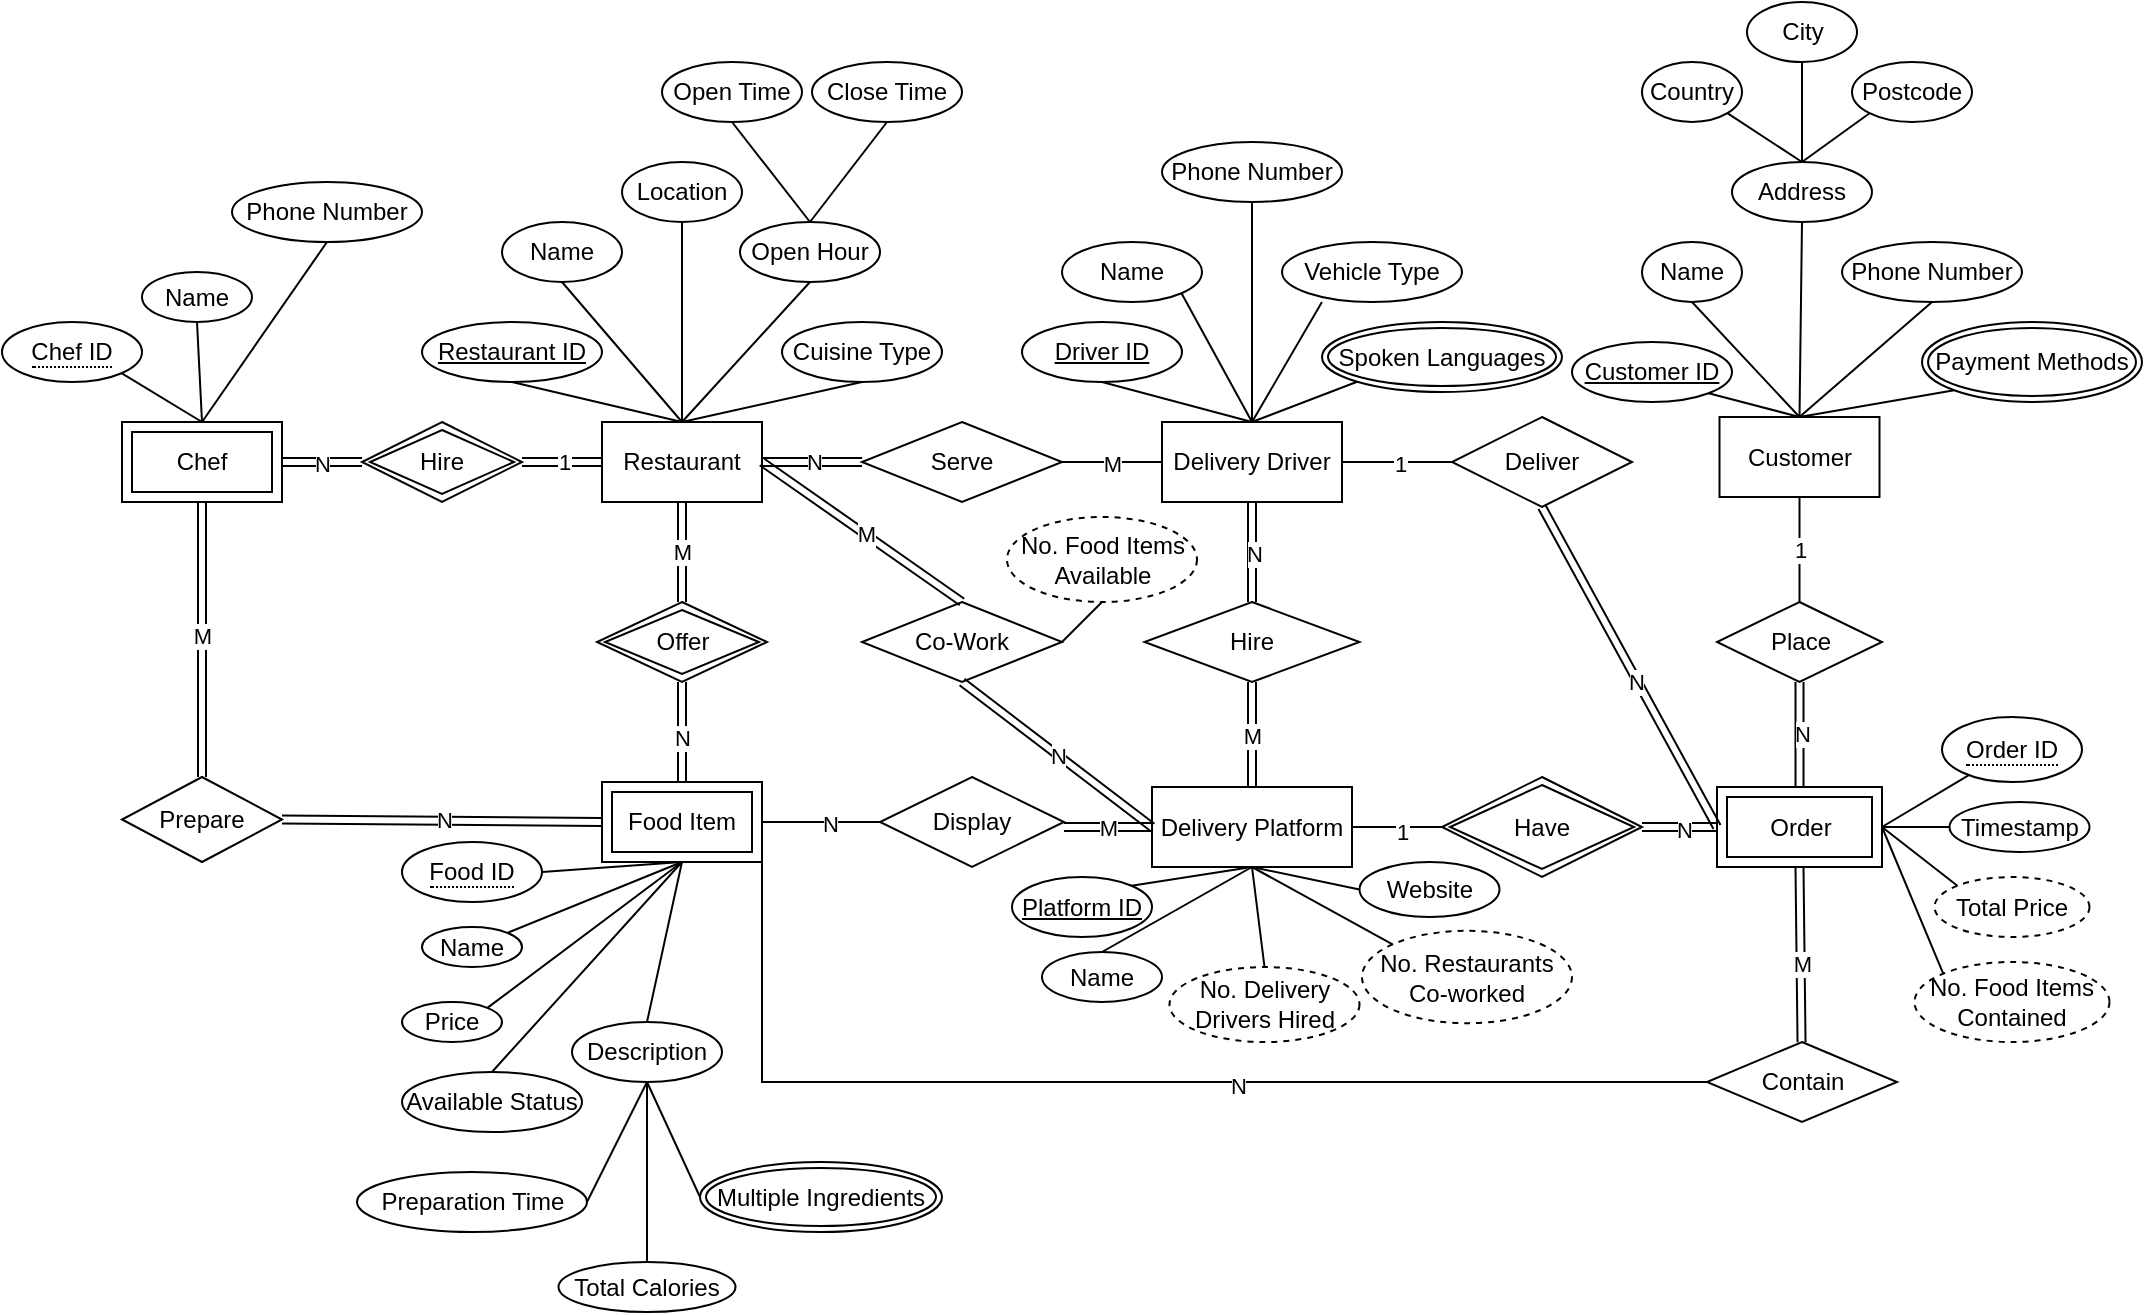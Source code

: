 <mxfile version="26.1.0">
  <diagram id="R2lEEEUBdFMjLlhIrx00" name="Page-1">
    <mxGraphModel dx="2035" dy="2336" grid="1" gridSize="10" guides="1" tooltips="1" connect="1" arrows="1" fold="1" page="1" pageScale="1" pageWidth="850" pageHeight="1100" math="0" shadow="0" extFonts="Permanent Marker^https://fonts.googleapis.com/css?family=Permanent+Marker">
      <root>
        <mxCell id="0" />
        <mxCell id="1" parent="0" />
        <mxCell id="yToo7iNsDytctImGD7yL-1" value="Delivery Driver" style="whiteSpace=wrap;html=1;align=center;" vertex="1" parent="1">
          <mxGeometry x="520" y="160" width="90" height="40" as="geometry" />
        </mxCell>
        <mxCell id="yToo7iNsDytctImGD7yL-2" value="Restaurant" style="whiteSpace=wrap;html=1;align=center;" vertex="1" parent="1">
          <mxGeometry x="240" y="160" width="80" height="40" as="geometry" />
        </mxCell>
        <mxCell id="yToo7iNsDytctImGD7yL-3" value="Customer" style="whiteSpace=wrap;html=1;align=center;" vertex="1" parent="1">
          <mxGeometry x="798.75" y="157.5" width="80" height="40" as="geometry" />
        </mxCell>
        <mxCell id="yToo7iNsDytctImGD7yL-8" value="Serve" style="shape=rhombus;perimeter=rhombusPerimeter;whiteSpace=wrap;html=1;align=center;" vertex="1" parent="1">
          <mxGeometry x="370" y="160" width="100" height="40" as="geometry" />
        </mxCell>
        <mxCell id="yToo7iNsDytctImGD7yL-9" value="" style="shape=link;html=1;rounded=0;entryX=1;entryY=0.5;entryDx=0;entryDy=0;" edge="1" parent="1" source="yToo7iNsDytctImGD7yL-8" target="yToo7iNsDytctImGD7yL-2">
          <mxGeometry relative="1" as="geometry">
            <mxPoint x="420" y="480" as="sourcePoint" />
            <mxPoint x="580" y="480" as="targetPoint" />
          </mxGeometry>
        </mxCell>
        <mxCell id="yToo7iNsDytctImGD7yL-11" value="N" style="edgeLabel;html=1;align=center;verticalAlign=middle;resizable=0;points=[];" vertex="1" connectable="0" parent="yToo7iNsDytctImGD7yL-9">
          <mxGeometry x="-0.028" y="-1" relative="1" as="geometry">
            <mxPoint y="1" as="offset" />
          </mxGeometry>
        </mxCell>
        <mxCell id="yToo7iNsDytctImGD7yL-12" value="" style="endArrow=none;html=1;rounded=0;exitX=1;exitY=0.5;exitDx=0;exitDy=0;entryX=0;entryY=0.5;entryDx=0;entryDy=0;" edge="1" parent="1" source="yToo7iNsDytctImGD7yL-8" target="yToo7iNsDytctImGD7yL-1">
          <mxGeometry relative="1" as="geometry">
            <mxPoint x="310" y="300" as="sourcePoint" />
            <mxPoint x="470" y="300" as="targetPoint" />
          </mxGeometry>
        </mxCell>
        <mxCell id="yToo7iNsDytctImGD7yL-14" value="M" style="edgeLabel;html=1;align=center;verticalAlign=middle;resizable=0;points=[];" vertex="1" connectable="0" parent="yToo7iNsDytctImGD7yL-12">
          <mxGeometry x="0.005" y="-1" relative="1" as="geometry">
            <mxPoint as="offset" />
          </mxGeometry>
        </mxCell>
        <mxCell id="yToo7iNsDytctImGD7yL-15" value="Delivery Platform" style="whiteSpace=wrap;html=1;align=center;" vertex="1" parent="1">
          <mxGeometry x="515" y="342.5" width="100" height="40" as="geometry" />
        </mxCell>
        <mxCell id="yToo7iNsDytctImGD7yL-16" value="Hire" style="shape=rhombus;perimeter=rhombusPerimeter;whiteSpace=wrap;html=1;align=center;" vertex="1" parent="1">
          <mxGeometry x="511.25" y="250" width="107.5" height="40" as="geometry" />
        </mxCell>
        <mxCell id="yToo7iNsDytctImGD7yL-18" value="" style="shape=link;html=1;rounded=0;entryX=0.5;entryY=0;entryDx=0;entryDy=0;exitX=0.5;exitY=1;exitDx=0;exitDy=0;" edge="1" parent="1" source="yToo7iNsDytctImGD7yL-16" target="yToo7iNsDytctImGD7yL-15">
          <mxGeometry relative="1" as="geometry">
            <mxPoint x="400" y="290" as="sourcePoint" />
            <mxPoint x="560" y="290" as="targetPoint" />
          </mxGeometry>
        </mxCell>
        <mxCell id="yToo7iNsDytctImGD7yL-25" value="M" style="edgeLabel;html=1;align=center;verticalAlign=middle;resizable=0;points=[];" vertex="1" connectable="0" parent="yToo7iNsDytctImGD7yL-18">
          <mxGeometry x="0.014" relative="1" as="geometry">
            <mxPoint as="offset" />
          </mxGeometry>
        </mxCell>
        <mxCell id="yToo7iNsDytctImGD7yL-22" value="" style="shape=link;html=1;rounded=0;entryX=0.5;entryY=1;entryDx=0;entryDy=0;exitX=0.5;exitY=0;exitDx=0;exitDy=0;" edge="1" parent="1" source="yToo7iNsDytctImGD7yL-16" target="yToo7iNsDytctImGD7yL-1">
          <mxGeometry relative="1" as="geometry">
            <mxPoint x="330" y="310" as="sourcePoint" />
            <mxPoint x="490" y="310" as="targetPoint" />
          </mxGeometry>
        </mxCell>
        <mxCell id="yToo7iNsDytctImGD7yL-26" value="N" style="edgeLabel;html=1;align=center;verticalAlign=middle;resizable=0;points=[];" vertex="1" connectable="0" parent="yToo7iNsDytctImGD7yL-22">
          <mxGeometry x="-0.032" y="-1" relative="1" as="geometry">
            <mxPoint as="offset" />
          </mxGeometry>
        </mxCell>
        <mxCell id="yToo7iNsDytctImGD7yL-28" value="Co-Work" style="shape=rhombus;perimeter=rhombusPerimeter;whiteSpace=wrap;html=1;align=center;" vertex="1" parent="1">
          <mxGeometry x="370" y="250" width="100" height="40" as="geometry" />
        </mxCell>
        <mxCell id="yToo7iNsDytctImGD7yL-29" value="" style="shape=link;html=1;rounded=0;entryX=0;entryY=0.5;entryDx=0;entryDy=0;exitX=0.5;exitY=1;exitDx=0;exitDy=0;" edge="1" parent="1" source="yToo7iNsDytctImGD7yL-28" target="yToo7iNsDytctImGD7yL-15">
          <mxGeometry relative="1" as="geometry">
            <mxPoint x="410" y="340" as="sourcePoint" />
            <mxPoint x="570" y="340" as="targetPoint" />
          </mxGeometry>
        </mxCell>
        <mxCell id="yToo7iNsDytctImGD7yL-31" value="N" style="edgeLabel;html=1;align=center;verticalAlign=middle;resizable=0;points=[];" vertex="1" connectable="0" parent="yToo7iNsDytctImGD7yL-29">
          <mxGeometry x="0.011" relative="1" as="geometry">
            <mxPoint as="offset" />
          </mxGeometry>
        </mxCell>
        <mxCell id="yToo7iNsDytctImGD7yL-32" value="" style="shape=link;html=1;rounded=0;entryX=1;entryY=0.5;entryDx=0;entryDy=0;exitX=0.5;exitY=0;exitDx=0;exitDy=0;" edge="1" parent="1" source="yToo7iNsDytctImGD7yL-28" target="yToo7iNsDytctImGD7yL-2">
          <mxGeometry relative="1" as="geometry">
            <mxPoint x="330" y="439.55" as="sourcePoint" />
            <mxPoint x="490" y="439.55" as="targetPoint" />
          </mxGeometry>
        </mxCell>
        <mxCell id="yToo7iNsDytctImGD7yL-34" value="M" style="edgeLabel;html=1;align=center;verticalAlign=middle;resizable=0;points=[];" vertex="1" connectable="0" parent="yToo7iNsDytctImGD7yL-32">
          <mxGeometry x="-0.037" y="-1" relative="1" as="geometry">
            <mxPoint as="offset" />
          </mxGeometry>
        </mxCell>
        <mxCell id="yToo7iNsDytctImGD7yL-36" value="Place" style="shape=rhombus;perimeter=rhombusPerimeter;whiteSpace=wrap;html=1;align=center;" vertex="1" parent="1">
          <mxGeometry x="797.5" y="250" width="82.5" height="40" as="geometry" />
        </mxCell>
        <mxCell id="yToo7iNsDytctImGD7yL-37" value="Order" style="shape=ext;margin=3;double=1;whiteSpace=wrap;html=1;align=center;" vertex="1" parent="1">
          <mxGeometry x="797.5" y="342.5" width="82.5" height="40" as="geometry" />
        </mxCell>
        <mxCell id="yToo7iNsDytctImGD7yL-38" value="Have" style="shape=rhombus;double=1;perimeter=rhombusPerimeter;whiteSpace=wrap;html=1;align=center;" vertex="1" parent="1">
          <mxGeometry x="660" y="337.5" width="100" height="50" as="geometry" />
        </mxCell>
        <mxCell id="yToo7iNsDytctImGD7yL-39" value="" style="endArrow=none;html=1;rounded=0;entryX=0.5;entryY=1;entryDx=0;entryDy=0;exitX=0.5;exitY=0;exitDx=0;exitDy=0;" edge="1" parent="1" source="yToo7iNsDytctImGD7yL-36" target="yToo7iNsDytctImGD7yL-3">
          <mxGeometry relative="1" as="geometry">
            <mxPoint x="490" y="340" as="sourcePoint" />
            <mxPoint x="650" y="340" as="targetPoint" />
          </mxGeometry>
        </mxCell>
        <mxCell id="yToo7iNsDytctImGD7yL-41" value="1" style="edgeLabel;html=1;align=center;verticalAlign=middle;resizable=0;points=[];" vertex="1" connectable="0" parent="yToo7iNsDytctImGD7yL-39">
          <mxGeometry x="-0.168" y="-2" relative="1" as="geometry">
            <mxPoint x="-2" y="-4" as="offset" />
          </mxGeometry>
        </mxCell>
        <mxCell id="yToo7iNsDytctImGD7yL-42" value="" style="shape=link;html=1;rounded=0;entryX=0.5;entryY=0;entryDx=0;entryDy=0;exitX=0.5;exitY=1;exitDx=0;exitDy=0;" edge="1" parent="1" source="yToo7iNsDytctImGD7yL-36" target="yToo7iNsDytctImGD7yL-37">
          <mxGeometry relative="1" as="geometry">
            <mxPoint x="490" y="340" as="sourcePoint" />
            <mxPoint x="650" y="340" as="targetPoint" />
          </mxGeometry>
        </mxCell>
        <mxCell id="yToo7iNsDytctImGD7yL-44" value="N" style="edgeLabel;html=1;align=center;verticalAlign=middle;resizable=0;points=[];" vertex="1" connectable="0" parent="yToo7iNsDytctImGD7yL-42">
          <mxGeometry x="-0.009" y="1" relative="1" as="geometry">
            <mxPoint as="offset" />
          </mxGeometry>
        </mxCell>
        <mxCell id="yToo7iNsDytctImGD7yL-45" value="" style="shape=link;html=1;rounded=0;entryX=0;entryY=0.5;entryDx=0;entryDy=0;exitX=1;exitY=0.5;exitDx=0;exitDy=0;" edge="1" parent="1" source="yToo7iNsDytctImGD7yL-38" target="yToo7iNsDytctImGD7yL-37">
          <mxGeometry relative="1" as="geometry">
            <mxPoint x="490" y="340" as="sourcePoint" />
            <mxPoint x="650" y="340" as="targetPoint" />
          </mxGeometry>
        </mxCell>
        <mxCell id="yToo7iNsDytctImGD7yL-47" value="N" style="edgeLabel;html=1;align=center;verticalAlign=middle;resizable=0;points=[];" vertex="1" connectable="0" parent="yToo7iNsDytctImGD7yL-45">
          <mxGeometry x="0.101" y="-1" relative="1" as="geometry">
            <mxPoint as="offset" />
          </mxGeometry>
        </mxCell>
        <mxCell id="yToo7iNsDytctImGD7yL-51" value="" style="endArrow=none;html=1;rounded=0;entryX=1;entryY=0.5;entryDx=0;entryDy=0;exitX=0;exitY=0.5;exitDx=0;exitDy=0;" edge="1" parent="1" source="yToo7iNsDytctImGD7yL-38" target="yToo7iNsDytctImGD7yL-15">
          <mxGeometry relative="1" as="geometry">
            <mxPoint x="490" y="340" as="sourcePoint" />
            <mxPoint x="650" y="340" as="targetPoint" />
          </mxGeometry>
        </mxCell>
        <mxCell id="yToo7iNsDytctImGD7yL-53" value="1" style="edgeLabel;html=1;align=center;verticalAlign=middle;resizable=0;points=[];" vertex="1" connectable="0" parent="yToo7iNsDytctImGD7yL-51">
          <mxGeometry x="-0.099" y="2" relative="1" as="geometry">
            <mxPoint as="offset" />
          </mxGeometry>
        </mxCell>
        <mxCell id="yToo7iNsDytctImGD7yL-58" value="Food Item" style="shape=ext;margin=3;double=1;whiteSpace=wrap;html=1;align=center;" vertex="1" parent="1">
          <mxGeometry x="240" y="340" width="80" height="40" as="geometry" />
        </mxCell>
        <mxCell id="yToo7iNsDytctImGD7yL-59" value="Contain" style="shape=rhombus;perimeter=rhombusPerimeter;whiteSpace=wrap;html=1;align=center;" vertex="1" parent="1">
          <mxGeometry x="792.5" y="470" width="95" height="40" as="geometry" />
        </mxCell>
        <mxCell id="yToo7iNsDytctImGD7yL-60" value="" style="endArrow=none;html=1;rounded=0;entryX=1;entryY=0.5;entryDx=0;entryDy=0;exitX=0;exitY=0.5;exitDx=0;exitDy=0;" edge="1" parent="1" source="yToo7iNsDytctImGD7yL-59" target="yToo7iNsDytctImGD7yL-58">
          <mxGeometry relative="1" as="geometry">
            <mxPoint x="460" y="340" as="sourcePoint" />
            <mxPoint x="620" y="340" as="targetPoint" />
            <Array as="points">
              <mxPoint x="320" y="490" />
            </Array>
          </mxGeometry>
        </mxCell>
        <mxCell id="yToo7iNsDytctImGD7yL-111" value="N" style="edgeLabel;html=1;align=center;verticalAlign=middle;resizable=0;points=[];" vertex="1" connectable="0" parent="yToo7iNsDytctImGD7yL-60">
          <mxGeometry x="-0.222" y="2" relative="1" as="geometry">
            <mxPoint as="offset" />
          </mxGeometry>
        </mxCell>
        <mxCell id="yToo7iNsDytctImGD7yL-64" value="" style="shape=link;html=1;rounded=0;entryX=0.5;entryY=1;entryDx=0;entryDy=0;" edge="1" parent="1" source="yToo7iNsDytctImGD7yL-59" target="yToo7iNsDytctImGD7yL-37">
          <mxGeometry relative="1" as="geometry">
            <mxPoint x="460" y="340" as="sourcePoint" />
            <mxPoint x="620" y="340" as="targetPoint" />
          </mxGeometry>
        </mxCell>
        <mxCell id="yToo7iNsDytctImGD7yL-66" value="M" style="edgeLabel;html=1;align=center;verticalAlign=middle;resizable=0;points=[];" vertex="1" connectable="0" parent="yToo7iNsDytctImGD7yL-64">
          <mxGeometry x="-0.016" y="-2" relative="1" as="geometry">
            <mxPoint x="-2" y="4" as="offset" />
          </mxGeometry>
        </mxCell>
        <mxCell id="yToo7iNsDytctImGD7yL-67" value="Offer" style="shape=rhombus;double=1;perimeter=rhombusPerimeter;whiteSpace=wrap;html=1;align=center;" vertex="1" parent="1">
          <mxGeometry x="237.5" y="250" width="85" height="40" as="geometry" />
        </mxCell>
        <mxCell id="yToo7iNsDytctImGD7yL-70" value="" style="shape=link;html=1;rounded=0;entryX=0.5;entryY=1;entryDx=0;entryDy=0;" edge="1" parent="1" source="yToo7iNsDytctImGD7yL-67" target="yToo7iNsDytctImGD7yL-2">
          <mxGeometry relative="1" as="geometry">
            <mxPoint x="460" y="340" as="sourcePoint" />
            <mxPoint x="620" y="340" as="targetPoint" />
          </mxGeometry>
        </mxCell>
        <mxCell id="yToo7iNsDytctImGD7yL-74" value="M" style="edgeLabel;html=1;align=center;verticalAlign=middle;resizable=0;points=[];" vertex="1" connectable="0" parent="yToo7iNsDytctImGD7yL-70">
          <mxGeometry x="-0.007" y="-2" relative="1" as="geometry">
            <mxPoint x="-2" as="offset" />
          </mxGeometry>
        </mxCell>
        <mxCell id="yToo7iNsDytctImGD7yL-72" value="" style="shape=link;html=1;rounded=0;entryX=0.5;entryY=0;entryDx=0;entryDy=0;exitX=0.5;exitY=1;exitDx=0;exitDy=0;" edge="1" parent="1" source="yToo7iNsDytctImGD7yL-67" target="yToo7iNsDytctImGD7yL-58">
          <mxGeometry relative="1" as="geometry">
            <mxPoint x="460" y="340" as="sourcePoint" />
            <mxPoint x="620" y="340" as="targetPoint" />
          </mxGeometry>
        </mxCell>
        <mxCell id="yToo7iNsDytctImGD7yL-75" value="N" style="edgeLabel;html=1;align=center;verticalAlign=middle;resizable=0;points=[];" vertex="1" connectable="0" parent="yToo7iNsDytctImGD7yL-72">
          <mxGeometry x="0.116" y="1" relative="1" as="geometry">
            <mxPoint x="-1" as="offset" />
          </mxGeometry>
        </mxCell>
        <mxCell id="yToo7iNsDytctImGD7yL-77" value="Display" style="shape=rhombus;perimeter=rhombusPerimeter;whiteSpace=wrap;html=1;align=center;" vertex="1" parent="1">
          <mxGeometry x="379" y="337.5" width="92" height="45" as="geometry" />
        </mxCell>
        <mxCell id="yToo7iNsDytctImGD7yL-78" value="" style="shape=link;html=1;rounded=0;entryX=0;entryY=0.5;entryDx=0;entryDy=0;exitX=1;exitY=0.556;exitDx=0;exitDy=0;exitPerimeter=0;" edge="1" parent="1" source="yToo7iNsDytctImGD7yL-77" target="yToo7iNsDytctImGD7yL-15">
          <mxGeometry relative="1" as="geometry">
            <mxPoint x="370" y="340" as="sourcePoint" />
            <mxPoint x="530" y="340" as="targetPoint" />
          </mxGeometry>
        </mxCell>
        <mxCell id="yToo7iNsDytctImGD7yL-80" value="M" style="edgeLabel;html=1;align=center;verticalAlign=middle;resizable=0;points=[];" vertex="1" connectable="0" parent="yToo7iNsDytctImGD7yL-78">
          <mxGeometry x="-0.022" relative="1" as="geometry">
            <mxPoint as="offset" />
          </mxGeometry>
        </mxCell>
        <mxCell id="yToo7iNsDytctImGD7yL-81" value="" style="endArrow=none;html=1;rounded=0;entryX=1;entryY=0.5;entryDx=0;entryDy=0;exitX=0;exitY=0.5;exitDx=0;exitDy=0;" edge="1" parent="1" source="yToo7iNsDytctImGD7yL-77" target="yToo7iNsDytctImGD7yL-58">
          <mxGeometry relative="1" as="geometry">
            <mxPoint x="370" y="340" as="sourcePoint" />
            <mxPoint x="530" y="340" as="targetPoint" />
          </mxGeometry>
        </mxCell>
        <mxCell id="yToo7iNsDytctImGD7yL-83" value="N" style="edgeLabel;html=1;align=center;verticalAlign=middle;resizable=0;points=[];" vertex="1" connectable="0" parent="yToo7iNsDytctImGD7yL-81">
          <mxGeometry x="-0.133" y="1" relative="1" as="geometry">
            <mxPoint as="offset" />
          </mxGeometry>
        </mxCell>
        <mxCell id="yToo7iNsDytctImGD7yL-85" value="Chef" style="shape=ext;margin=3;double=1;whiteSpace=wrap;html=1;align=center;" vertex="1" parent="1">
          <mxGeometry y="160" width="80" height="40" as="geometry" />
        </mxCell>
        <mxCell id="yToo7iNsDytctImGD7yL-87" value="Hire" style="shape=rhombus;double=1;perimeter=rhombusPerimeter;whiteSpace=wrap;html=1;align=center;" vertex="1" parent="1">
          <mxGeometry x="120" y="160" width="80" height="40" as="geometry" />
        </mxCell>
        <mxCell id="yToo7iNsDytctImGD7yL-88" value="" style="shape=link;html=1;rounded=0;entryX=0;entryY=0.5;entryDx=0;entryDy=0;exitX=1;exitY=0.5;exitDx=0;exitDy=0;" edge="1" parent="1" source="yToo7iNsDytctImGD7yL-87" target="yToo7iNsDytctImGD7yL-2">
          <mxGeometry relative="1" as="geometry">
            <mxPoint x="140" y="340" as="sourcePoint" />
            <mxPoint x="300" y="340" as="targetPoint" />
          </mxGeometry>
        </mxCell>
        <mxCell id="yToo7iNsDytctImGD7yL-95" value="1" style="edgeLabel;html=1;align=center;verticalAlign=middle;resizable=0;points=[];" vertex="1" connectable="0" parent="yToo7iNsDytctImGD7yL-88">
          <mxGeometry x="0.054" relative="1" as="geometry">
            <mxPoint as="offset" />
          </mxGeometry>
        </mxCell>
        <mxCell id="yToo7iNsDytctImGD7yL-93" value="" style="shape=link;html=1;rounded=0;entryX=1;entryY=0.5;entryDx=0;entryDy=0;" edge="1" parent="1" source="yToo7iNsDytctImGD7yL-87" target="yToo7iNsDytctImGD7yL-85">
          <mxGeometry relative="1" as="geometry">
            <mxPoint x="140" y="340" as="sourcePoint" />
            <mxPoint x="300" y="340" as="targetPoint" />
          </mxGeometry>
        </mxCell>
        <mxCell id="yToo7iNsDytctImGD7yL-96" value="N" style="edgeLabel;html=1;align=center;verticalAlign=middle;resizable=0;points=[];" vertex="1" connectable="0" parent="yToo7iNsDytctImGD7yL-93">
          <mxGeometry x="-0.009" y="1" relative="1" as="geometry">
            <mxPoint as="offset" />
          </mxGeometry>
        </mxCell>
        <mxCell id="yToo7iNsDytctImGD7yL-97" value="Prepare" style="shape=rhombus;perimeter=rhombusPerimeter;whiteSpace=wrap;html=1;align=center;" vertex="1" parent="1">
          <mxGeometry y="337.5" width="80" height="42.5" as="geometry" />
        </mxCell>
        <mxCell id="yToo7iNsDytctImGD7yL-98" value="" style="shape=link;html=1;rounded=0;entryX=0;entryY=0.5;entryDx=0;entryDy=0;exitX=1;exitY=0.5;exitDx=0;exitDy=0;" edge="1" parent="1" source="yToo7iNsDytctImGD7yL-97" target="yToo7iNsDytctImGD7yL-58">
          <mxGeometry relative="1" as="geometry">
            <mxPoint x="140" y="340" as="sourcePoint" />
            <mxPoint x="300" y="340" as="targetPoint" />
          </mxGeometry>
        </mxCell>
        <mxCell id="yToo7iNsDytctImGD7yL-103" value="N" style="edgeLabel;html=1;align=center;verticalAlign=middle;resizable=0;points=[];" vertex="1" connectable="0" parent="yToo7iNsDytctImGD7yL-98">
          <mxGeometry x="0.014" y="1" relative="1" as="geometry">
            <mxPoint as="offset" />
          </mxGeometry>
        </mxCell>
        <mxCell id="yToo7iNsDytctImGD7yL-100" value="" style="shape=link;html=1;rounded=0;entryX=0.5;entryY=1;entryDx=0;entryDy=0;" edge="1" parent="1" source="yToo7iNsDytctImGD7yL-97" target="yToo7iNsDytctImGD7yL-85">
          <mxGeometry relative="1" as="geometry">
            <mxPoint x="140" y="340" as="sourcePoint" />
            <mxPoint x="300" y="340" as="targetPoint" />
          </mxGeometry>
        </mxCell>
        <mxCell id="yToo7iNsDytctImGD7yL-102" value="M" style="edgeLabel;html=1;align=center;verticalAlign=middle;resizable=0;points=[];" vertex="1" connectable="0" parent="yToo7iNsDytctImGD7yL-100">
          <mxGeometry x="0.025" relative="1" as="geometry">
            <mxPoint as="offset" />
          </mxGeometry>
        </mxCell>
        <mxCell id="yToo7iNsDytctImGD7yL-104" value="Deliver" style="shape=rhombus;perimeter=rhombusPerimeter;whiteSpace=wrap;html=1;align=center;" vertex="1" parent="1">
          <mxGeometry x="665" y="157.5" width="90" height="45" as="geometry" />
        </mxCell>
        <mxCell id="yToo7iNsDytctImGD7yL-105" value="" style="shape=link;html=1;rounded=0;entryX=0;entryY=0.5;entryDx=0;entryDy=0;exitX=0.5;exitY=1;exitDx=0;exitDy=0;" edge="1" parent="1" source="yToo7iNsDytctImGD7yL-104" target="yToo7iNsDytctImGD7yL-37">
          <mxGeometry relative="1" as="geometry">
            <mxPoint x="590" y="340" as="sourcePoint" />
            <mxPoint x="750" y="340" as="targetPoint" />
          </mxGeometry>
        </mxCell>
        <mxCell id="yToo7iNsDytctImGD7yL-110" value="N" style="edgeLabel;html=1;align=center;verticalAlign=middle;resizable=0;points=[];" vertex="1" connectable="0" parent="yToo7iNsDytctImGD7yL-105">
          <mxGeometry x="0.088" y="-1" relative="1" as="geometry">
            <mxPoint as="offset" />
          </mxGeometry>
        </mxCell>
        <mxCell id="yToo7iNsDytctImGD7yL-107" value="" style="endArrow=none;html=1;rounded=0;entryX=1;entryY=0.5;entryDx=0;entryDy=0;exitX=0;exitY=0.5;exitDx=0;exitDy=0;" edge="1" parent="1" source="yToo7iNsDytctImGD7yL-104" target="yToo7iNsDytctImGD7yL-1">
          <mxGeometry relative="1" as="geometry">
            <mxPoint x="590" y="340" as="sourcePoint" />
            <mxPoint x="750" y="340" as="targetPoint" />
          </mxGeometry>
        </mxCell>
        <mxCell id="yToo7iNsDytctImGD7yL-109" value="1" style="edgeLabel;html=1;align=center;verticalAlign=middle;resizable=0;points=[];" vertex="1" connectable="0" parent="yToo7iNsDytctImGD7yL-107">
          <mxGeometry x="-0.063" y="1" relative="1" as="geometry">
            <mxPoint as="offset" />
          </mxGeometry>
        </mxCell>
        <mxCell id="yToo7iNsDytctImGD7yL-112" value="Restaurant ID" style="ellipse;whiteSpace=wrap;html=1;align=center;fontStyle=4;" vertex="1" parent="1">
          <mxGeometry x="150" y="110" width="90" height="30" as="geometry" />
        </mxCell>
        <mxCell id="yToo7iNsDytctImGD7yL-113" value="" style="endArrow=none;html=1;rounded=0;entryX=0.5;entryY=1;entryDx=0;entryDy=0;exitX=0.5;exitY=0;exitDx=0;exitDy=0;" edge="1" parent="1" source="yToo7iNsDytctImGD7yL-2" target="yToo7iNsDytctImGD7yL-112">
          <mxGeometry relative="1" as="geometry">
            <mxPoint x="340" y="410" as="sourcePoint" />
            <mxPoint x="500" y="410" as="targetPoint" />
          </mxGeometry>
        </mxCell>
        <mxCell id="yToo7iNsDytctImGD7yL-114" value="Name" style="ellipse;whiteSpace=wrap;html=1;align=center;" vertex="1" parent="1">
          <mxGeometry x="190" y="60" width="60" height="30" as="geometry" />
        </mxCell>
        <mxCell id="yToo7iNsDytctImGD7yL-115" value="" style="endArrow=none;html=1;rounded=0;entryX=0.5;entryY=1;entryDx=0;entryDy=0;exitX=0.5;exitY=0;exitDx=0;exitDy=0;" edge="1" parent="1" source="yToo7iNsDytctImGD7yL-2" target="yToo7iNsDytctImGD7yL-114">
          <mxGeometry relative="1" as="geometry">
            <mxPoint x="340" y="410" as="sourcePoint" />
            <mxPoint x="500" y="410" as="targetPoint" />
          </mxGeometry>
        </mxCell>
        <mxCell id="yToo7iNsDytctImGD7yL-116" value="Location" style="ellipse;whiteSpace=wrap;html=1;align=center;" vertex="1" parent="1">
          <mxGeometry x="250" y="30" width="60" height="30" as="geometry" />
        </mxCell>
        <mxCell id="yToo7iNsDytctImGD7yL-120" value="" style="endArrow=none;html=1;rounded=0;entryX=0.5;entryY=1;entryDx=0;entryDy=0;exitX=0.5;exitY=0;exitDx=0;exitDy=0;" edge="1" parent="1" source="yToo7iNsDytctImGD7yL-2" target="yToo7iNsDytctImGD7yL-116">
          <mxGeometry relative="1" as="geometry">
            <mxPoint x="340" y="410" as="sourcePoint" />
            <mxPoint x="500" y="410" as="targetPoint" />
          </mxGeometry>
        </mxCell>
        <mxCell id="yToo7iNsDytctImGD7yL-121" value="Open Hour" style="ellipse;whiteSpace=wrap;html=1;align=center;" vertex="1" parent="1">
          <mxGeometry x="309" y="60" width="70" height="30" as="geometry" />
        </mxCell>
        <mxCell id="yToo7iNsDytctImGD7yL-122" value="" style="endArrow=none;html=1;rounded=0;entryX=0.5;entryY=1;entryDx=0;entryDy=0;exitX=0.5;exitY=0;exitDx=0;exitDy=0;" edge="1" parent="1" source="yToo7iNsDytctImGD7yL-2" target="yToo7iNsDytctImGD7yL-121">
          <mxGeometry relative="1" as="geometry">
            <mxPoint x="340" y="410" as="sourcePoint" />
            <mxPoint x="500" y="410" as="targetPoint" />
          </mxGeometry>
        </mxCell>
        <mxCell id="yToo7iNsDytctImGD7yL-123" value="Open Time" style="ellipse;whiteSpace=wrap;html=1;align=center;" vertex="1" parent="1">
          <mxGeometry x="270" y="-20" width="70" height="30" as="geometry" />
        </mxCell>
        <mxCell id="yToo7iNsDytctImGD7yL-124" value="Close Time" style="ellipse;whiteSpace=wrap;html=1;align=center;" vertex="1" parent="1">
          <mxGeometry x="345" y="-20" width="75" height="30" as="geometry" />
        </mxCell>
        <mxCell id="yToo7iNsDytctImGD7yL-126" value="" style="endArrow=none;html=1;rounded=0;entryX=0.5;entryY=1;entryDx=0;entryDy=0;exitX=0.5;exitY=0;exitDx=0;exitDy=0;" edge="1" parent="1" source="yToo7iNsDytctImGD7yL-121" target="yToo7iNsDytctImGD7yL-123">
          <mxGeometry relative="1" as="geometry">
            <mxPoint x="340" y="330" as="sourcePoint" />
            <mxPoint x="500" y="330" as="targetPoint" />
          </mxGeometry>
        </mxCell>
        <mxCell id="yToo7iNsDytctImGD7yL-127" value="" style="endArrow=none;html=1;rounded=0;entryX=0.5;entryY=1;entryDx=0;entryDy=0;exitX=0.5;exitY=0;exitDx=0;exitDy=0;" edge="1" parent="1" source="yToo7iNsDytctImGD7yL-121" target="yToo7iNsDytctImGD7yL-124">
          <mxGeometry relative="1" as="geometry">
            <mxPoint x="340" y="330" as="sourcePoint" />
            <mxPoint x="500" y="330" as="targetPoint" />
          </mxGeometry>
        </mxCell>
        <mxCell id="yToo7iNsDytctImGD7yL-128" value="Cuisine Type" style="ellipse;whiteSpace=wrap;html=1;align=center;" vertex="1" parent="1">
          <mxGeometry x="330" y="110" width="80" height="30" as="geometry" />
        </mxCell>
        <mxCell id="yToo7iNsDytctImGD7yL-130" value="" style="endArrow=none;html=1;rounded=0;entryX=0.5;entryY=1;entryDx=0;entryDy=0;exitX=0.5;exitY=0;exitDx=0;exitDy=0;" edge="1" parent="1" source="yToo7iNsDytctImGD7yL-2" target="yToo7iNsDytctImGD7yL-128">
          <mxGeometry relative="1" as="geometry">
            <mxPoint x="340" y="330" as="sourcePoint" />
            <mxPoint x="500" y="330" as="targetPoint" />
          </mxGeometry>
        </mxCell>
        <mxCell id="yToo7iNsDytctImGD7yL-131" value="Driver ID" style="ellipse;whiteSpace=wrap;html=1;align=center;fontStyle=4;" vertex="1" parent="1">
          <mxGeometry x="450" y="110" width="80" height="30" as="geometry" />
        </mxCell>
        <mxCell id="yToo7iNsDytctImGD7yL-132" value="" style="endArrow=none;html=1;rounded=0;entryX=0.5;entryY=1;entryDx=0;entryDy=0;exitX=0.5;exitY=0;exitDx=0;exitDy=0;" edge="1" parent="1" source="yToo7iNsDytctImGD7yL-1" target="yToo7iNsDytctImGD7yL-131">
          <mxGeometry relative="1" as="geometry">
            <mxPoint x="500" y="330" as="sourcePoint" />
            <mxPoint x="660" y="330" as="targetPoint" />
          </mxGeometry>
        </mxCell>
        <mxCell id="yToo7iNsDytctImGD7yL-133" value="Name" style="ellipse;whiteSpace=wrap;html=1;align=center;" vertex="1" parent="1">
          <mxGeometry x="470" y="70" width="70" height="30" as="geometry" />
        </mxCell>
        <mxCell id="yToo7iNsDytctImGD7yL-134" value="Phone Number" style="ellipse;whiteSpace=wrap;html=1;align=center;" vertex="1" parent="1">
          <mxGeometry x="520" y="20" width="90" height="30" as="geometry" />
        </mxCell>
        <mxCell id="yToo7iNsDytctImGD7yL-135" value="Vehicle Type" style="ellipse;whiteSpace=wrap;html=1;align=center;" vertex="1" parent="1">
          <mxGeometry x="580" y="70" width="90" height="30" as="geometry" />
        </mxCell>
        <mxCell id="yToo7iNsDytctImGD7yL-136" value="Spoken Languages" style="ellipse;shape=doubleEllipse;margin=3;whiteSpace=wrap;html=1;align=center;" vertex="1" parent="1">
          <mxGeometry x="600" y="110" width="120" height="35" as="geometry" />
        </mxCell>
        <mxCell id="yToo7iNsDytctImGD7yL-137" value="" style="endArrow=none;html=1;rounded=0;entryX=1;entryY=1;entryDx=0;entryDy=0;" edge="1" parent="1" target="yToo7iNsDytctImGD7yL-133">
          <mxGeometry relative="1" as="geometry">
            <mxPoint x="565" y="160" as="sourcePoint" />
            <mxPoint x="660" y="330" as="targetPoint" />
          </mxGeometry>
        </mxCell>
        <mxCell id="yToo7iNsDytctImGD7yL-138" value="" style="endArrow=none;html=1;rounded=0;entryX=0.5;entryY=1;entryDx=0;entryDy=0;exitX=0.5;exitY=0;exitDx=0;exitDy=0;" edge="1" parent="1" source="yToo7iNsDytctImGD7yL-1" target="yToo7iNsDytctImGD7yL-134">
          <mxGeometry relative="1" as="geometry">
            <mxPoint x="500" y="330" as="sourcePoint" />
            <mxPoint x="660" y="330" as="targetPoint" />
          </mxGeometry>
        </mxCell>
        <mxCell id="yToo7iNsDytctImGD7yL-139" value="" style="endArrow=none;html=1;rounded=0;entryX=0.222;entryY=1;entryDx=0;entryDy=0;entryPerimeter=0;exitX=0.5;exitY=0;exitDx=0;exitDy=0;" edge="1" parent="1" source="yToo7iNsDytctImGD7yL-1" target="yToo7iNsDytctImGD7yL-135">
          <mxGeometry relative="1" as="geometry">
            <mxPoint x="500" y="330" as="sourcePoint" />
            <mxPoint x="660" y="330" as="targetPoint" />
          </mxGeometry>
        </mxCell>
        <mxCell id="yToo7iNsDytctImGD7yL-140" value="" style="endArrow=none;html=1;rounded=0;entryX=0;entryY=1;entryDx=0;entryDy=0;exitX=0.5;exitY=0;exitDx=0;exitDy=0;" edge="1" parent="1" source="yToo7iNsDytctImGD7yL-1" target="yToo7iNsDytctImGD7yL-136">
          <mxGeometry relative="1" as="geometry">
            <mxPoint x="500" y="330" as="sourcePoint" />
            <mxPoint x="660" y="330" as="targetPoint" />
          </mxGeometry>
        </mxCell>
        <mxCell id="yToo7iNsDytctImGD7yL-142" value="Customer ID" style="ellipse;whiteSpace=wrap;html=1;align=center;fontStyle=4;" vertex="1" parent="1">
          <mxGeometry x="725" y="120" width="80" height="30" as="geometry" />
        </mxCell>
        <mxCell id="yToo7iNsDytctImGD7yL-143" value="Name" style="ellipse;whiteSpace=wrap;html=1;align=center;" vertex="1" parent="1">
          <mxGeometry x="760" y="70" width="50" height="30" as="geometry" />
        </mxCell>
        <mxCell id="yToo7iNsDytctImGD7yL-144" value="Phone Number" style="ellipse;whiteSpace=wrap;html=1;align=center;" vertex="1" parent="1">
          <mxGeometry x="860" y="70" width="90" height="30" as="geometry" />
        </mxCell>
        <mxCell id="yToo7iNsDytctImGD7yL-145" value="Address" style="ellipse;whiteSpace=wrap;html=1;align=center;" vertex="1" parent="1">
          <mxGeometry x="805" y="30" width="70" height="30" as="geometry" />
        </mxCell>
        <mxCell id="yToo7iNsDytctImGD7yL-146" value="Country" style="ellipse;whiteSpace=wrap;html=1;align=center;" vertex="1" parent="1">
          <mxGeometry x="760" y="-20" width="50" height="30" as="geometry" />
        </mxCell>
        <mxCell id="yToo7iNsDytctImGD7yL-148" value="City" style="ellipse;whiteSpace=wrap;html=1;align=center;" vertex="1" parent="1">
          <mxGeometry x="812.5" y="-50" width="55" height="30" as="geometry" />
        </mxCell>
        <mxCell id="yToo7iNsDytctImGD7yL-149" value="Postcode" style="ellipse;whiteSpace=wrap;html=1;align=center;" vertex="1" parent="1">
          <mxGeometry x="865" y="-20" width="60" height="30" as="geometry" />
        </mxCell>
        <mxCell id="yToo7iNsDytctImGD7yL-150" value="Payment Methods" style="ellipse;shape=doubleEllipse;margin=3;whiteSpace=wrap;html=1;align=center;" vertex="1" parent="1">
          <mxGeometry x="900" y="110" width="110" height="40" as="geometry" />
        </mxCell>
        <mxCell id="yToo7iNsDytctImGD7yL-151" value="" style="endArrow=none;html=1;rounded=0;entryX=1;entryY=1;entryDx=0;entryDy=0;exitX=0.5;exitY=0;exitDx=0;exitDy=0;" edge="1" parent="1" source="yToo7iNsDytctImGD7yL-3" target="yToo7iNsDytctImGD7yL-142">
          <mxGeometry relative="1" as="geometry">
            <mxPoint x="840" y="330" as="sourcePoint" />
            <mxPoint x="1000" y="330" as="targetPoint" />
          </mxGeometry>
        </mxCell>
        <mxCell id="yToo7iNsDytctImGD7yL-152" value="" style="endArrow=none;html=1;rounded=0;entryX=0.5;entryY=1;entryDx=0;entryDy=0;exitX=0.5;exitY=0;exitDx=0;exitDy=0;" edge="1" parent="1" source="yToo7iNsDytctImGD7yL-3" target="yToo7iNsDytctImGD7yL-143">
          <mxGeometry relative="1" as="geometry">
            <mxPoint x="840" y="330" as="sourcePoint" />
            <mxPoint x="1000" y="330" as="targetPoint" />
          </mxGeometry>
        </mxCell>
        <mxCell id="yToo7iNsDytctImGD7yL-153" value="" style="endArrow=none;html=1;rounded=0;entryX=0.5;entryY=1;entryDx=0;entryDy=0;exitX=0.5;exitY=0;exitDx=0;exitDy=0;" edge="1" parent="1" source="yToo7iNsDytctImGD7yL-3" target="yToo7iNsDytctImGD7yL-145">
          <mxGeometry relative="1" as="geometry">
            <mxPoint x="840" y="330" as="sourcePoint" />
            <mxPoint x="1000" y="330" as="targetPoint" />
          </mxGeometry>
        </mxCell>
        <mxCell id="yToo7iNsDytctImGD7yL-154" value="" style="endArrow=none;html=1;rounded=0;entryX=0.5;entryY=1;entryDx=0;entryDy=0;exitX=0.5;exitY=0;exitDx=0;exitDy=0;" edge="1" parent="1" source="yToo7iNsDytctImGD7yL-3" target="yToo7iNsDytctImGD7yL-144">
          <mxGeometry relative="1" as="geometry">
            <mxPoint x="840" y="330" as="sourcePoint" />
            <mxPoint x="1000" y="330" as="targetPoint" />
          </mxGeometry>
        </mxCell>
        <mxCell id="yToo7iNsDytctImGD7yL-155" value="" style="endArrow=none;html=1;rounded=0;entryX=0;entryY=1;entryDx=0;entryDy=0;exitX=0.5;exitY=0;exitDx=0;exitDy=0;" edge="1" parent="1" source="yToo7iNsDytctImGD7yL-3" target="yToo7iNsDytctImGD7yL-150">
          <mxGeometry relative="1" as="geometry">
            <mxPoint x="840" y="330" as="sourcePoint" />
            <mxPoint x="1000" y="330" as="targetPoint" />
          </mxGeometry>
        </mxCell>
        <mxCell id="yToo7iNsDytctImGD7yL-156" value="" style="endArrow=none;html=1;rounded=0;entryX=0.5;entryY=0;entryDx=0;entryDy=0;exitX=1;exitY=1;exitDx=0;exitDy=0;" edge="1" parent="1" source="yToo7iNsDytctImGD7yL-146" target="yToo7iNsDytctImGD7yL-145">
          <mxGeometry relative="1" as="geometry">
            <mxPoint x="840" y="330" as="sourcePoint" />
            <mxPoint x="1000" y="330" as="targetPoint" />
          </mxGeometry>
        </mxCell>
        <mxCell id="yToo7iNsDytctImGD7yL-157" value="" style="endArrow=none;html=1;rounded=0;entryX=0.5;entryY=1;entryDx=0;entryDy=0;" edge="1" parent="1" source="yToo7iNsDytctImGD7yL-145" target="yToo7iNsDytctImGD7yL-148">
          <mxGeometry relative="1" as="geometry">
            <mxPoint x="840" y="330" as="sourcePoint" />
            <mxPoint x="1000" y="330" as="targetPoint" />
          </mxGeometry>
        </mxCell>
        <mxCell id="yToo7iNsDytctImGD7yL-158" value="" style="endArrow=none;html=1;rounded=0;entryX=0;entryY=1;entryDx=0;entryDy=0;exitX=0.5;exitY=0;exitDx=0;exitDy=0;" edge="1" parent="1" source="yToo7iNsDytctImGD7yL-145" target="yToo7iNsDytctImGD7yL-149">
          <mxGeometry relative="1" as="geometry">
            <mxPoint x="840" y="330" as="sourcePoint" />
            <mxPoint x="1000" y="330" as="targetPoint" />
          </mxGeometry>
        </mxCell>
        <mxCell id="yToo7iNsDytctImGD7yL-159" value="Platform ID" style="ellipse;whiteSpace=wrap;html=1;align=center;fontStyle=4;" vertex="1" parent="1">
          <mxGeometry x="445" y="387.5" width="70" height="30" as="geometry" />
        </mxCell>
        <mxCell id="yToo7iNsDytctImGD7yL-160" value="Name" style="ellipse;whiteSpace=wrap;html=1;align=center;" vertex="1" parent="1">
          <mxGeometry x="460" y="425" width="60" height="25" as="geometry" />
        </mxCell>
        <mxCell id="yToo7iNsDytctImGD7yL-162" value="Website" style="ellipse;whiteSpace=wrap;html=1;align=center;" vertex="1" parent="1">
          <mxGeometry x="618.75" y="380" width="70" height="27.5" as="geometry" />
        </mxCell>
        <mxCell id="yToo7iNsDytctImGD7yL-163" value="No. Delivery Drivers Hired" style="ellipse;whiteSpace=wrap;html=1;align=center;dashed=1;" vertex="1" parent="1">
          <mxGeometry x="523.75" y="432.5" width="95" height="37.5" as="geometry" />
        </mxCell>
        <mxCell id="yToo7iNsDytctImGD7yL-164" value="" style="endArrow=none;html=1;rounded=0;entryX=1;entryY=0;entryDx=0;entryDy=0;exitX=0.5;exitY=1;exitDx=0;exitDy=0;" edge="1" parent="1" source="yToo7iNsDytctImGD7yL-15" target="yToo7iNsDytctImGD7yL-159">
          <mxGeometry relative="1" as="geometry">
            <mxPoint x="590" y="330" as="sourcePoint" />
            <mxPoint x="750" y="330" as="targetPoint" />
          </mxGeometry>
        </mxCell>
        <mxCell id="yToo7iNsDytctImGD7yL-165" value="" style="endArrow=none;html=1;rounded=0;entryX=0.5;entryY=0;entryDx=0;entryDy=0;exitX=0.5;exitY=1;exitDx=0;exitDy=0;" edge="1" parent="1" source="yToo7iNsDytctImGD7yL-15" target="yToo7iNsDytctImGD7yL-160">
          <mxGeometry relative="1" as="geometry">
            <mxPoint x="590" y="330" as="sourcePoint" />
            <mxPoint x="750" y="330" as="targetPoint" />
          </mxGeometry>
        </mxCell>
        <mxCell id="yToo7iNsDytctImGD7yL-166" value="" style="endArrow=none;html=1;rounded=0;entryX=0.5;entryY=0;entryDx=0;entryDy=0;exitX=0.5;exitY=1;exitDx=0;exitDy=0;" edge="1" parent="1" source="yToo7iNsDytctImGD7yL-15" target="yToo7iNsDytctImGD7yL-163">
          <mxGeometry relative="1" as="geometry">
            <mxPoint x="590" y="330" as="sourcePoint" />
            <mxPoint x="750" y="330" as="targetPoint" />
          </mxGeometry>
        </mxCell>
        <mxCell id="yToo7iNsDytctImGD7yL-167" value="" style="endArrow=none;html=1;rounded=0;entryX=0;entryY=0.5;entryDx=0;entryDy=0;exitX=0.5;exitY=1;exitDx=0;exitDy=0;" edge="1" parent="1" source="yToo7iNsDytctImGD7yL-15" target="yToo7iNsDytctImGD7yL-162">
          <mxGeometry relative="1" as="geometry">
            <mxPoint x="590" y="330" as="sourcePoint" />
            <mxPoint x="750" y="330" as="targetPoint" />
          </mxGeometry>
        </mxCell>
        <mxCell id="yToo7iNsDytctImGD7yL-168" value="No. Restaurants Co-worked" style="ellipse;whiteSpace=wrap;html=1;align=center;dashed=1;" vertex="1" parent="1">
          <mxGeometry x="620" y="414.38" width="105" height="46.25" as="geometry" />
        </mxCell>
        <mxCell id="yToo7iNsDytctImGD7yL-169" value="" style="endArrow=none;html=1;rounded=0;entryX=0;entryY=0;entryDx=0;entryDy=0;exitX=0.5;exitY=1;exitDx=0;exitDy=0;" edge="1" parent="1" source="yToo7iNsDytctImGD7yL-15" target="yToo7iNsDytctImGD7yL-168">
          <mxGeometry relative="1" as="geometry">
            <mxPoint x="320" y="330" as="sourcePoint" />
            <mxPoint x="480" y="330" as="targetPoint" />
          </mxGeometry>
        </mxCell>
        <mxCell id="yToo7iNsDytctImGD7yL-172" value="&lt;span style=&quot;border-bottom: 1px dotted&quot;&gt;Order ID&lt;/span&gt;" style="ellipse;whiteSpace=wrap;html=1;align=center;" vertex="1" parent="1">
          <mxGeometry x="910" y="307.5" width="70" height="32.5" as="geometry" />
        </mxCell>
        <mxCell id="yToo7iNsDytctImGD7yL-174" value="Timestamp" style="ellipse;whiteSpace=wrap;html=1;align=center;" vertex="1" parent="1">
          <mxGeometry x="913.75" y="350" width="70" height="25" as="geometry" />
        </mxCell>
        <mxCell id="yToo7iNsDytctImGD7yL-175" value="Total Price" style="ellipse;whiteSpace=wrap;html=1;align=center;dashed=1;" vertex="1" parent="1">
          <mxGeometry x="906.25" y="387.5" width="77.5" height="30" as="geometry" />
        </mxCell>
        <mxCell id="yToo7iNsDytctImGD7yL-176" value="" style="endArrow=none;html=1;rounded=0;exitX=1;exitY=0.5;exitDx=0;exitDy=0;" edge="1" parent="1" source="yToo7iNsDytctImGD7yL-37" target="yToo7iNsDytctImGD7yL-172">
          <mxGeometry relative="1" as="geometry">
            <mxPoint x="580" y="330" as="sourcePoint" />
            <mxPoint x="740" y="330" as="targetPoint" />
          </mxGeometry>
        </mxCell>
        <mxCell id="yToo7iNsDytctImGD7yL-178" value="" style="endArrow=none;html=1;rounded=0;entryX=0;entryY=0.5;entryDx=0;entryDy=0;exitX=1;exitY=0.5;exitDx=0;exitDy=0;" edge="1" parent="1" source="yToo7iNsDytctImGD7yL-37" target="yToo7iNsDytctImGD7yL-174">
          <mxGeometry relative="1" as="geometry">
            <mxPoint x="580" y="330" as="sourcePoint" />
            <mxPoint x="740" y="330" as="targetPoint" />
          </mxGeometry>
        </mxCell>
        <mxCell id="yToo7iNsDytctImGD7yL-179" value="" style="endArrow=none;html=1;rounded=0;entryX=0;entryY=0;entryDx=0;entryDy=0;exitX=1;exitY=0.5;exitDx=0;exitDy=0;" edge="1" parent="1" source="yToo7iNsDytctImGD7yL-37" target="yToo7iNsDytctImGD7yL-175">
          <mxGeometry relative="1" as="geometry">
            <mxPoint x="580" y="330" as="sourcePoint" />
            <mxPoint x="740" y="330" as="targetPoint" />
          </mxGeometry>
        </mxCell>
        <mxCell id="yToo7iNsDytctImGD7yL-180" value="No. Food Items Contained" style="ellipse;whiteSpace=wrap;html=1;align=center;dashed=1;" vertex="1" parent="1">
          <mxGeometry x="896.25" y="430" width="97.5" height="40" as="geometry" />
        </mxCell>
        <mxCell id="yToo7iNsDytctImGD7yL-182" value="" style="endArrow=none;html=1;rounded=0;entryX=0;entryY=0;entryDx=0;entryDy=0;exitX=1;exitY=0.5;exitDx=0;exitDy=0;" edge="1" parent="1" source="yToo7iNsDytctImGD7yL-37" target="yToo7iNsDytctImGD7yL-180">
          <mxGeometry relative="1" as="geometry">
            <mxPoint x="550" y="330" as="sourcePoint" />
            <mxPoint x="710" y="330" as="targetPoint" />
          </mxGeometry>
        </mxCell>
        <mxCell id="yToo7iNsDytctImGD7yL-183" value="&lt;span style=&quot;border-bottom: 1px dotted&quot;&gt;Food ID&lt;/span&gt;" style="ellipse;whiteSpace=wrap;html=1;align=center;" vertex="1" parent="1">
          <mxGeometry x="140" y="370" width="70" height="30" as="geometry" />
        </mxCell>
        <mxCell id="yToo7iNsDytctImGD7yL-185" value="Name" style="ellipse;whiteSpace=wrap;html=1;align=center;" vertex="1" parent="1">
          <mxGeometry x="150" y="412.5" width="50" height="20" as="geometry" />
        </mxCell>
        <mxCell id="yToo7iNsDytctImGD7yL-186" value="Price" style="ellipse;whiteSpace=wrap;html=1;align=center;" vertex="1" parent="1">
          <mxGeometry x="140" y="450" width="50" height="20" as="geometry" />
        </mxCell>
        <mxCell id="yToo7iNsDytctImGD7yL-187" value="Available Status" style="ellipse;whiteSpace=wrap;html=1;align=center;" vertex="1" parent="1">
          <mxGeometry x="140" y="485" width="90" height="30" as="geometry" />
        </mxCell>
        <mxCell id="yToo7iNsDytctImGD7yL-188" value="Description" style="ellipse;whiteSpace=wrap;html=1;align=center;" vertex="1" parent="1">
          <mxGeometry x="225" y="460" width="75" height="30" as="geometry" />
        </mxCell>
        <mxCell id="yToo7iNsDytctImGD7yL-190" value="Total Calories" style="ellipse;whiteSpace=wrap;html=1;align=center;" vertex="1" parent="1">
          <mxGeometry x="218.25" y="580" width="88.5" height="25" as="geometry" />
        </mxCell>
        <mxCell id="yToo7iNsDytctImGD7yL-191" value="Preparation Time" style="ellipse;whiteSpace=wrap;html=1;align=center;" vertex="1" parent="1">
          <mxGeometry x="117.5" y="535" width="115" height="30" as="geometry" />
        </mxCell>
        <mxCell id="yToo7iNsDytctImGD7yL-192" value="" style="endArrow=none;html=1;rounded=0;entryX=0.5;entryY=1;entryDx=0;entryDy=0;exitX=1;exitY=0.5;exitDx=0;exitDy=0;" edge="1" parent="1" source="yToo7iNsDytctImGD7yL-183" target="yToo7iNsDytctImGD7yL-58">
          <mxGeometry relative="1" as="geometry">
            <mxPoint x="310" y="330" as="sourcePoint" />
            <mxPoint x="470" y="330" as="targetPoint" />
          </mxGeometry>
        </mxCell>
        <mxCell id="yToo7iNsDytctImGD7yL-194" value="" style="endArrow=none;html=1;rounded=0;entryX=0.5;entryY=1;entryDx=0;entryDy=0;exitX=1;exitY=0;exitDx=0;exitDy=0;" edge="1" parent="1" source="yToo7iNsDytctImGD7yL-185" target="yToo7iNsDytctImGD7yL-58">
          <mxGeometry relative="1" as="geometry">
            <mxPoint x="310" y="330" as="sourcePoint" />
            <mxPoint x="470" y="330" as="targetPoint" />
          </mxGeometry>
        </mxCell>
        <mxCell id="yToo7iNsDytctImGD7yL-195" value="" style="endArrow=none;html=1;rounded=0;entryX=0.5;entryY=1;entryDx=0;entryDy=0;exitX=1;exitY=0;exitDx=0;exitDy=0;" edge="1" parent="1" source="yToo7iNsDytctImGD7yL-186" target="yToo7iNsDytctImGD7yL-58">
          <mxGeometry relative="1" as="geometry">
            <mxPoint x="310" y="330" as="sourcePoint" />
            <mxPoint x="470" y="330" as="targetPoint" />
          </mxGeometry>
        </mxCell>
        <mxCell id="yToo7iNsDytctImGD7yL-196" value="" style="endArrow=none;html=1;rounded=0;entryX=0.5;entryY=0;entryDx=0;entryDy=0;exitX=0.5;exitY=1;exitDx=0;exitDy=0;" edge="1" parent="1" source="yToo7iNsDytctImGD7yL-58" target="yToo7iNsDytctImGD7yL-187">
          <mxGeometry relative="1" as="geometry">
            <mxPoint x="310" y="330" as="sourcePoint" />
            <mxPoint x="470" y="330" as="targetPoint" />
          </mxGeometry>
        </mxCell>
        <mxCell id="yToo7iNsDytctImGD7yL-197" value="" style="endArrow=none;html=1;rounded=0;entryX=0.5;entryY=1;entryDx=0;entryDy=0;exitX=0.5;exitY=0;exitDx=0;exitDy=0;" edge="1" parent="1" source="yToo7iNsDytctImGD7yL-188" target="yToo7iNsDytctImGD7yL-58">
          <mxGeometry relative="1" as="geometry">
            <mxPoint x="310" y="330" as="sourcePoint" />
            <mxPoint x="470" y="330" as="targetPoint" />
          </mxGeometry>
        </mxCell>
        <mxCell id="yToo7iNsDytctImGD7yL-198" value="" style="endArrow=none;html=1;rounded=0;entryX=0.5;entryY=1;entryDx=0;entryDy=0;exitX=0;exitY=0.5;exitDx=0;exitDy=0;" edge="1" parent="1" source="yToo7iNsDytctImGD7yL-214" target="yToo7iNsDytctImGD7yL-188">
          <mxGeometry relative="1" as="geometry">
            <mxPoint x="289" y="550" as="sourcePoint" />
            <mxPoint x="470" y="330" as="targetPoint" />
          </mxGeometry>
        </mxCell>
        <mxCell id="yToo7iNsDytctImGD7yL-199" value="" style="endArrow=none;html=1;rounded=0;entryX=0.5;entryY=1;entryDx=0;entryDy=0;exitX=0.5;exitY=0;exitDx=0;exitDy=0;" edge="1" parent="1" source="yToo7iNsDytctImGD7yL-190" target="yToo7iNsDytctImGD7yL-188">
          <mxGeometry relative="1" as="geometry">
            <mxPoint x="310" y="330" as="sourcePoint" />
            <mxPoint x="470" y="330" as="targetPoint" />
          </mxGeometry>
        </mxCell>
        <mxCell id="yToo7iNsDytctImGD7yL-200" value="" style="endArrow=none;html=1;rounded=0;exitX=0.5;exitY=1;exitDx=0;exitDy=0;entryX=1;entryY=0.5;entryDx=0;entryDy=0;" edge="1" parent="1" source="yToo7iNsDytctImGD7yL-188" target="yToo7iNsDytctImGD7yL-191">
          <mxGeometry relative="1" as="geometry">
            <mxPoint x="310" y="330" as="sourcePoint" />
            <mxPoint x="470" y="330" as="targetPoint" />
          </mxGeometry>
        </mxCell>
        <mxCell id="yToo7iNsDytctImGD7yL-201" value="No. Food Items Available" style="ellipse;whiteSpace=wrap;html=1;align=center;dashed=1;" vertex="1" parent="1">
          <mxGeometry x="442.5" y="207.5" width="95" height="42.5" as="geometry" />
        </mxCell>
        <mxCell id="yToo7iNsDytctImGD7yL-203" value="" style="endArrow=none;html=1;rounded=0;entryX=0.5;entryY=1;entryDx=0;entryDy=0;exitX=1;exitY=0.5;exitDx=0;exitDy=0;" edge="1" parent="1" source="yToo7iNsDytctImGD7yL-28" target="yToo7iNsDytctImGD7yL-201">
          <mxGeometry relative="1" as="geometry">
            <mxPoint x="490" y="350" as="sourcePoint" />
            <mxPoint x="650" y="350" as="targetPoint" />
          </mxGeometry>
        </mxCell>
        <mxCell id="yToo7iNsDytctImGD7yL-205" value="&lt;span style=&quot;border-bottom: 1px dotted&quot;&gt;Chef ID&lt;/span&gt;" style="ellipse;whiteSpace=wrap;html=1;align=center;" vertex="1" parent="1">
          <mxGeometry x="-60" y="110" width="70" height="30" as="geometry" />
        </mxCell>
        <mxCell id="yToo7iNsDytctImGD7yL-206" value="" style="endArrow=none;html=1;rounded=0;entryX=0.5;entryY=0;entryDx=0;entryDy=0;exitX=1;exitY=1;exitDx=0;exitDy=0;" edge="1" parent="1" source="yToo7iNsDytctImGD7yL-205" target="yToo7iNsDytctImGD7yL-85">
          <mxGeometry relative="1" as="geometry">
            <mxPoint x="180" y="350" as="sourcePoint" />
            <mxPoint x="340" y="350" as="targetPoint" />
          </mxGeometry>
        </mxCell>
        <mxCell id="yToo7iNsDytctImGD7yL-208" value="Name" style="ellipse;whiteSpace=wrap;html=1;align=center;" vertex="1" parent="1">
          <mxGeometry x="10" y="85" width="55" height="25" as="geometry" />
        </mxCell>
        <mxCell id="yToo7iNsDytctImGD7yL-209" value="Phone Number" style="ellipse;whiteSpace=wrap;html=1;align=center;" vertex="1" parent="1">
          <mxGeometry x="55" y="40" width="95" height="30" as="geometry" />
        </mxCell>
        <mxCell id="yToo7iNsDytctImGD7yL-211" value="" style="endArrow=none;html=1;rounded=0;entryX=0.5;entryY=1;entryDx=0;entryDy=0;exitX=0.5;exitY=0;exitDx=0;exitDy=0;" edge="1" parent="1" source="yToo7iNsDytctImGD7yL-85" target="yToo7iNsDytctImGD7yL-209">
          <mxGeometry relative="1" as="geometry">
            <mxPoint x="180" y="280" as="sourcePoint" />
            <mxPoint x="340" y="280" as="targetPoint" />
          </mxGeometry>
        </mxCell>
        <mxCell id="yToo7iNsDytctImGD7yL-212" value="" style="endArrow=none;html=1;rounded=0;entryX=0.5;entryY=1;entryDx=0;entryDy=0;exitX=0.5;exitY=0;exitDx=0;exitDy=0;" edge="1" parent="1" source="yToo7iNsDytctImGD7yL-85" target="yToo7iNsDytctImGD7yL-208">
          <mxGeometry relative="1" as="geometry">
            <mxPoint x="180" y="280" as="sourcePoint" />
            <mxPoint x="340" y="280" as="targetPoint" />
          </mxGeometry>
        </mxCell>
        <mxCell id="yToo7iNsDytctImGD7yL-214" value="Multiple Ingredients" style="ellipse;shape=doubleEllipse;margin=3;whiteSpace=wrap;html=1;align=center;" vertex="1" parent="1">
          <mxGeometry x="289" y="530" width="121" height="35" as="geometry" />
        </mxCell>
      </root>
    </mxGraphModel>
  </diagram>
</mxfile>
